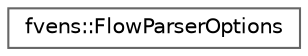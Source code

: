 digraph "Graphical Class Hierarchy"
{
 // LATEX_PDF_SIZE
  bgcolor="transparent";
  edge [fontname=Helvetica,fontsize=10,labelfontname=Helvetica,labelfontsize=10];
  node [fontname=Helvetica,fontsize=10,shape=box,height=0.2,width=0.4];
  rankdir="LR";
  Node0 [id="Node000000",label="fvens::FlowParserOptions",height=0.2,width=0.4,color="grey40", fillcolor="white", style="filled",URL="$structfvens_1_1FlowParserOptions.html",tooltip="Data read from a control file for flow problems."];
}

